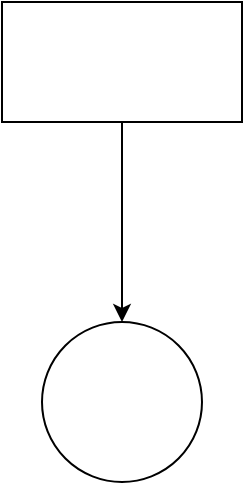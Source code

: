 <mxfile version="17.4.2" type="github">
  <diagram id="K5NGzUndw-SzX1imSLrF" name="第 1 页">
    <mxGraphModel dx="944" dy="506" grid="1" gridSize="10" guides="1" tooltips="1" connect="1" arrows="1" fold="1" page="1" pageScale="1" pageWidth="827" pageHeight="1169" math="0" shadow="0">
      <root>
        <mxCell id="0" />
        <mxCell id="1" parent="0" />
        <mxCell id="J8hcENHR9TdDB8cgWX14-3" style="edgeStyle=orthogonalEdgeStyle;rounded=0;orthogonalLoop=1;jettySize=auto;html=1;exitX=0.5;exitY=1;exitDx=0;exitDy=0;entryX=0.5;entryY=0;entryDx=0;entryDy=0;" edge="1" parent="1" source="J8hcENHR9TdDB8cgWX14-1" target="J8hcENHR9TdDB8cgWX14-2">
          <mxGeometry relative="1" as="geometry" />
        </mxCell>
        <mxCell id="J8hcENHR9TdDB8cgWX14-1" value="" style="rounded=0;whiteSpace=wrap;html=1;" vertex="1" parent="1">
          <mxGeometry x="270" y="110" width="120" height="60" as="geometry" />
        </mxCell>
        <mxCell id="J8hcENHR9TdDB8cgWX14-2" value="" style="ellipse;whiteSpace=wrap;html=1;aspect=fixed;" vertex="1" parent="1">
          <mxGeometry x="290" y="270" width="80" height="80" as="geometry" />
        </mxCell>
      </root>
    </mxGraphModel>
  </diagram>
</mxfile>
